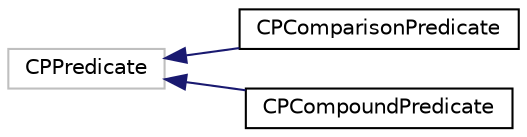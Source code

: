 digraph "Graphical Class Hierarchy"
{
  edge [fontname="Helvetica",fontsize="10",labelfontname="Helvetica",labelfontsize="10"];
  node [fontname="Helvetica",fontsize="10",shape=record];
  rankdir="LR";
  Node1 [label="CPPredicate",height=0.2,width=0.4,color="grey75", fillcolor="white", style="filled"];
  Node1 -> Node2 [dir="back",color="midnightblue",fontsize="10",style="solid",fontname="Helvetica"];
  Node2 [label="CPComparisonPredicate",height=0.2,width=0.4,color="black", fillcolor="white", style="filled",URL="$interface_c_p_comparison_predicate.html",tooltip="CPComparisonPredicate is a subclass of CPPredicate used to compare expressions. "];
  Node1 -> Node3 [dir="back",color="midnightblue",fontsize="10",style="solid",fontname="Helvetica"];
  Node3 [label="CPCompoundPredicate",height=0.2,width=0.4,color="black", fillcolor="white", style="filled",URL="$interface_c_p_compound_predicate.html",tooltip="CPCompoundPredicate is a subclass of CPPredicate used to represent logical “gate” operations (AND/O..."];
}
